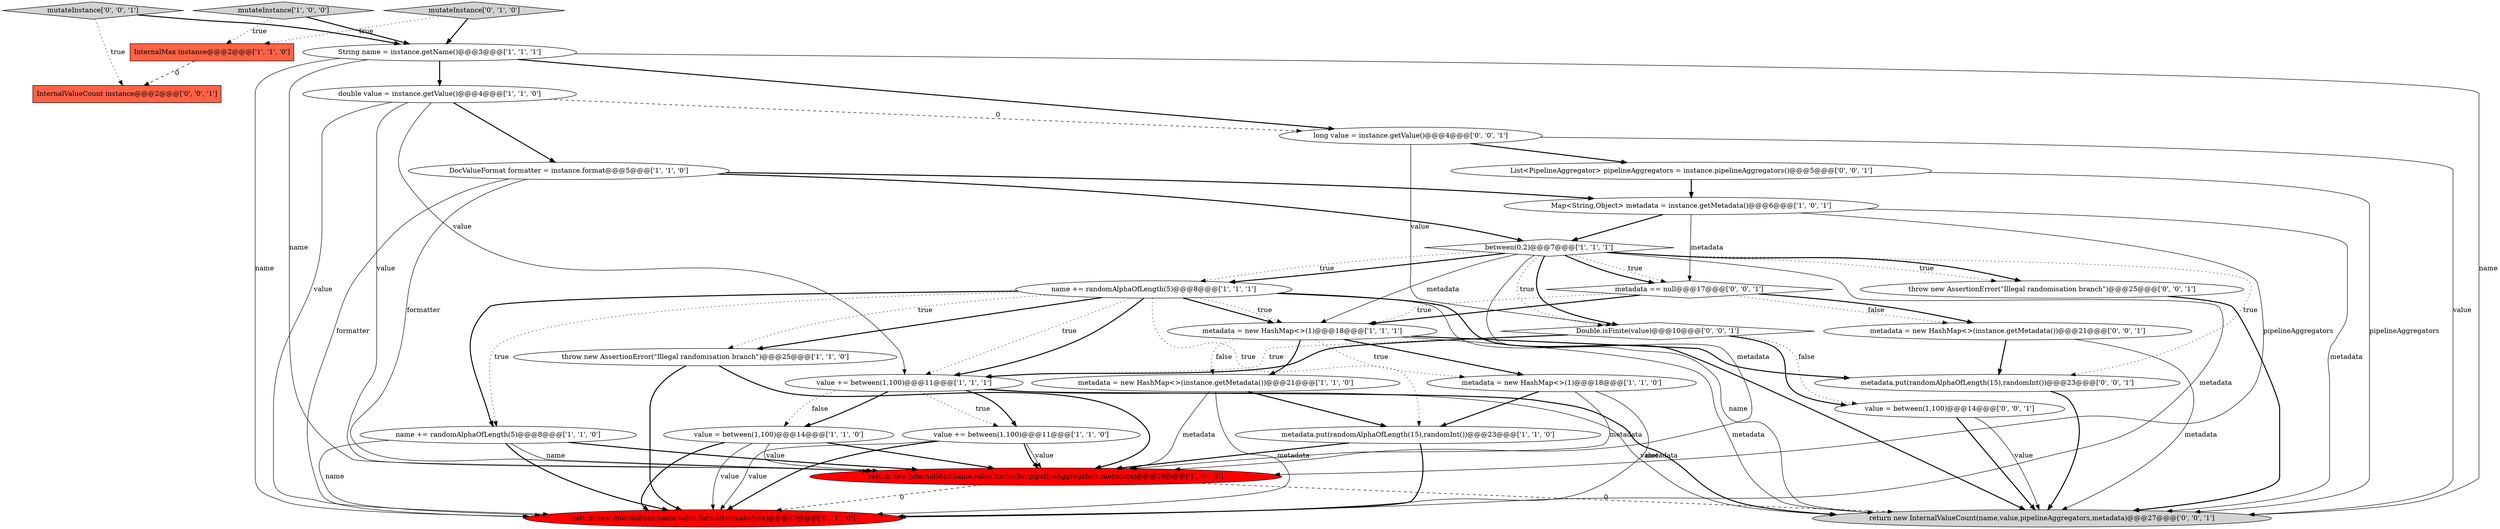 digraph {
19 [style = filled, label = "return new InternalMax(name,value,formatter,metadata)@@@27@@@['0', '1', '0']", fillcolor = red, shape = ellipse image = "AAA1AAABBB2BBB"];
1 [style = filled, label = "Map<String,Object> metadata = instance.getMetadata()@@@6@@@['1', '0', '1']", fillcolor = white, shape = ellipse image = "AAA0AAABBB1BBB"];
29 [style = filled, label = "long value = instance.getValue()@@@4@@@['0', '0', '1']", fillcolor = white, shape = ellipse image = "AAA0AAABBB3BBB"];
25 [style = filled, label = "return new InternalValueCount(name,value,pipelineAggregators,metadata)@@@27@@@['0', '0', '1']", fillcolor = lightgray, shape = ellipse image = "AAA0AAABBB3BBB"];
8 [style = filled, label = "between(0,2)@@@7@@@['1', '1', '1']", fillcolor = white, shape = diamond image = "AAA0AAABBB1BBB"];
2 [style = filled, label = "metadata = new HashMap<>(1)@@@18@@@['1', '1', '1']", fillcolor = white, shape = ellipse image = "AAA0AAABBB1BBB"];
30 [style = filled, label = "value = between(1,100)@@@14@@@['0', '0', '1']", fillcolor = white, shape = ellipse image = "AAA0AAABBB3BBB"];
22 [style = filled, label = "InternalValueCount instance@@@2@@@['0', '0', '1']", fillcolor = tomato, shape = box image = "AAA0AAABBB3BBB"];
27 [style = filled, label = "List<PipelineAggregator> pipelineAggregators = instance.pipelineAggregators()@@@5@@@['0', '0', '1']", fillcolor = white, shape = ellipse image = "AAA0AAABBB3BBB"];
6 [style = filled, label = "name += randomAlphaOfLength(5)@@@8@@@['1', '1', '0']", fillcolor = white, shape = ellipse image = "AAA0AAABBB1BBB"];
23 [style = filled, label = "metadata = new HashMap<>(instance.getMetadata())@@@21@@@['0', '0', '1']", fillcolor = white, shape = ellipse image = "AAA0AAABBB3BBB"];
0 [style = filled, label = "String name = instance.getName()@@@3@@@['1', '1', '1']", fillcolor = white, shape = ellipse image = "AAA0AAABBB1BBB"];
12 [style = filled, label = "value += between(1,100)@@@11@@@['1', '1', '1']", fillcolor = white, shape = ellipse image = "AAA0AAABBB1BBB"];
18 [style = filled, label = "mutateInstance['0', '1', '0']", fillcolor = lightgray, shape = diamond image = "AAA0AAABBB2BBB"];
26 [style = filled, label = "metadata == null@@@17@@@['0', '0', '1']", fillcolor = white, shape = diamond image = "AAA0AAABBB3BBB"];
7 [style = filled, label = "metadata = new HashMap<>(instance.getMetadata())@@@21@@@['1', '1', '0']", fillcolor = white, shape = ellipse image = "AAA0AAABBB1BBB"];
13 [style = filled, label = "return new InternalMax(name,value,formatter,pipelineAggregators,metadata)@@@28@@@['1', '0', '0']", fillcolor = red, shape = ellipse image = "AAA1AAABBB1BBB"];
16 [style = filled, label = "value = between(1,100)@@@14@@@['1', '1', '0']", fillcolor = white, shape = ellipse image = "AAA0AAABBB1BBB"];
9 [style = filled, label = "name += randomAlphaOfLength(5)@@@8@@@['1', '1', '1']", fillcolor = white, shape = ellipse image = "AAA0AAABBB1BBB"];
10 [style = filled, label = "throw new AssertionError(\"Illegal randomisation branch\")@@@25@@@['1', '1', '0']", fillcolor = white, shape = ellipse image = "AAA0AAABBB1BBB"];
20 [style = filled, label = "mutateInstance['0', '0', '1']", fillcolor = lightgray, shape = diamond image = "AAA0AAABBB3BBB"];
17 [style = filled, label = "value += between(1,100)@@@11@@@['1', '1', '0']", fillcolor = white, shape = ellipse image = "AAA0AAABBB1BBB"];
24 [style = filled, label = "Double.isFinite(value)@@@10@@@['0', '0', '1']", fillcolor = white, shape = diamond image = "AAA0AAABBB3BBB"];
28 [style = filled, label = "throw new AssertionError(\"Illegal randomisation branch\")@@@25@@@['0', '0', '1']", fillcolor = white, shape = ellipse image = "AAA0AAABBB3BBB"];
11 [style = filled, label = "metadata.put(randomAlphaOfLength(15),randomInt())@@@23@@@['1', '1', '0']", fillcolor = white, shape = ellipse image = "AAA0AAABBB1BBB"];
5 [style = filled, label = "DocValueFormat formatter = instance.format@@@5@@@['1', '1', '0']", fillcolor = white, shape = ellipse image = "AAA0AAABBB1BBB"];
3 [style = filled, label = "InternalMax instance@@@2@@@['1', '1', '0']", fillcolor = tomato, shape = box image = "AAA0AAABBB1BBB"];
4 [style = filled, label = "mutateInstance['1', '0', '0']", fillcolor = lightgray, shape = diamond image = "AAA0AAABBB1BBB"];
14 [style = filled, label = "metadata = new HashMap<>(1)@@@18@@@['1', '1', '0']", fillcolor = white, shape = ellipse image = "AAA0AAABBB1BBB"];
21 [style = filled, label = "metadata.put(randomAlphaOfLength(15),randomInt())@@@23@@@['0', '0', '1']", fillcolor = white, shape = ellipse image = "AAA0AAABBB3BBB"];
15 [style = filled, label = "double value = instance.getValue()@@@4@@@['1', '1', '0']", fillcolor = white, shape = ellipse image = "AAA0AAABBB1BBB"];
24->12 [style = dotted, label="true"];
8->28 [style = dotted, label="true"];
9->12 [style = dotted, label="true"];
10->19 [style = bold, label=""];
6->13 [style = solid, label="name"];
20->0 [style = bold, label=""];
30->25 [style = solid, label="value"];
9->10 [style = bold, label=""];
13->25 [style = dashed, label="0"];
0->15 [style = bold, label=""];
0->19 [style = solid, label="name"];
15->13 [style = solid, label="value"];
9->6 [style = bold, label=""];
24->30 [style = bold, label=""];
2->7 [style = dotted, label="false"];
29->24 [style = solid, label="value"];
2->14 [style = bold, label=""];
11->13 [style = bold, label=""];
18->3 [style = dotted, label="true"];
5->19 [style = solid, label="formatter"];
28->25 [style = bold, label=""];
14->11 [style = bold, label=""];
18->0 [style = bold, label=""];
8->28 [style = bold, label=""];
12->17 [style = dotted, label="true"];
8->13 [style = solid, label="metadata"];
7->11 [style = bold, label=""];
9->2 [style = bold, label=""];
26->2 [style = dotted, label="true"];
0->29 [style = bold, label=""];
15->29 [style = dashed, label="0"];
3->22 [style = dashed, label="0"];
21->25 [style = bold, label=""];
16->19 [style = bold, label=""];
16->19 [style = solid, label="value"];
24->30 [style = dotted, label="false"];
4->0 [style = bold, label=""];
15->12 [style = solid, label="value"];
5->1 [style = bold, label=""];
29->27 [style = bold, label=""];
5->13 [style = solid, label="formatter"];
6->19 [style = solid, label="name"];
2->21 [style = bold, label=""];
14->19 [style = solid, label="metadata"];
20->22 [style = dotted, label="true"];
9->10 [style = dotted, label="true"];
8->2 [style = solid, label="metadata"];
16->13 [style = solid, label="value"];
8->24 [style = bold, label=""];
9->25 [style = solid, label="name"];
1->25 [style = solid, label="metadata"];
24->12 [style = bold, label=""];
16->13 [style = bold, label=""];
1->8 [style = bold, label=""];
8->21 [style = dotted, label="true"];
23->25 [style = solid, label="metadata"];
9->11 [style = dotted, label="true"];
12->17 [style = bold, label=""];
8->19 [style = solid, label="metadata"];
26->23 [style = dotted, label="false"];
17->19 [style = solid, label="value"];
8->24 [style = dotted, label="true"];
29->25 [style = solid, label="value"];
7->19 [style = solid, label="metadata"];
4->3 [style = dotted, label="true"];
10->13 [style = bold, label=""];
6->13 [style = bold, label=""];
17->13 [style = solid, label="value"];
0->13 [style = solid, label="name"];
1->26 [style = solid, label="metadata"];
2->14 [style = dotted, label="true"];
17->13 [style = bold, label=""];
9->12 [style = bold, label=""];
8->9 [style = dotted, label="true"];
14->13 [style = solid, label="metadata"];
5->8 [style = bold, label=""];
8->26 [style = dotted, label="true"];
27->1 [style = bold, label=""];
27->25 [style = solid, label="pipelineAggregators"];
15->19 [style = solid, label="value"];
30->25 [style = bold, label=""];
12->16 [style = bold, label=""];
6->19 [style = bold, label=""];
0->25 [style = solid, label="name"];
13->19 [style = dashed, label="0"];
11->19 [style = bold, label=""];
9->6 [style = dotted, label="true"];
17->19 [style = bold, label=""];
15->5 [style = bold, label=""];
12->16 [style = dotted, label="false"];
12->25 [style = solid, label="value"];
26->2 [style = bold, label=""];
1->13 [style = solid, label="pipelineAggregators"];
23->21 [style = bold, label=""];
12->25 [style = bold, label=""];
9->2 [style = dotted, label="true"];
2->25 [style = solid, label="metadata"];
9->25 [style = bold, label=""];
26->23 [style = bold, label=""];
8->9 [style = bold, label=""];
2->7 [style = bold, label=""];
7->13 [style = solid, label="metadata"];
8->26 [style = bold, label=""];
}
